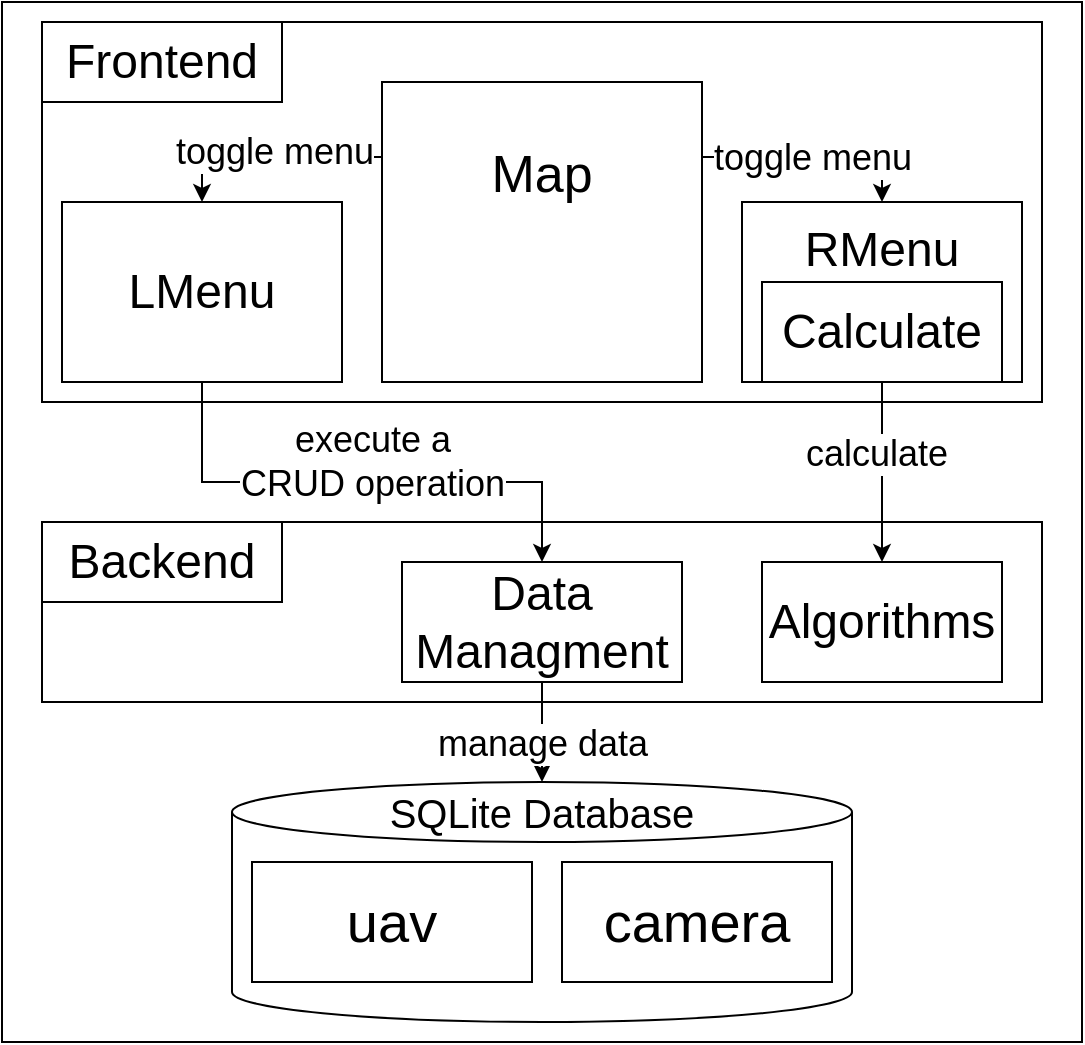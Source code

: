 <mxfile version="24.1.0" type="device">
  <diagram name="Page-1" id="w8QQlZ-JK28JOUeCJ5Nt">
    <mxGraphModel dx="1730" dy="1615" grid="1" gridSize="10" guides="1" tooltips="1" connect="1" arrows="1" fold="1" page="1" pageScale="1" pageWidth="850" pageHeight="1100" math="0" shadow="0">
      <root>
        <mxCell id="0" />
        <mxCell id="1" parent="0" />
        <mxCell id="nRkZcLxH92Uqomh6cx5B-30" value="" style="rounded=0;whiteSpace=wrap;html=1;" parent="1" vertex="1">
          <mxGeometry x="-10" y="-10" width="540" height="520" as="geometry" />
        </mxCell>
        <mxCell id="nRkZcLxH92Uqomh6cx5B-15" value="" style="rounded=0;whiteSpace=wrap;html=1;fillColor=none;" parent="1" vertex="1">
          <mxGeometry x="10" width="500" height="190" as="geometry" />
        </mxCell>
        <mxCell id="vZogYbZQuC4aXCzoms1a-2" value="&lt;div style=&quot;font-size: 24px;&quot;&gt;&lt;font style=&quot;font-size: 24px;&quot;&gt;Frontend&lt;/font&gt;&lt;/div&gt;" style="rounded=0;whiteSpace=wrap;html=1;" parent="1" vertex="1">
          <mxGeometry x="10" width="120" height="40" as="geometry" />
        </mxCell>
        <mxCell id="vZogYbZQuC4aXCzoms1a-17" style="edgeStyle=orthogonalEdgeStyle;rounded=0;orthogonalLoop=1;jettySize=auto;html=1;exitX=0;exitY=0.25;exitDx=0;exitDy=0;entryX=0.5;entryY=0;entryDx=0;entryDy=0;" parent="1" source="nRkZcLxH92Uqomh6cx5B-1" target="nRkZcLxH92Uqomh6cx5B-4" edge="1">
          <mxGeometry relative="1" as="geometry">
            <mxPoint x="125" y="115" as="sourcePoint" />
            <mxPoint x="100" y="90.0" as="targetPoint" />
          </mxGeometry>
        </mxCell>
        <mxCell id="vZogYbZQuC4aXCzoms1a-19" value="&lt;font style=&quot;font-size: 18px;&quot;&gt;toggle menu&lt;/font&gt;" style="edgeLabel;html=1;align=center;verticalAlign=middle;resizable=0;points=[];" parent="vZogYbZQuC4aXCzoms1a-17" connectable="0" vertex="1">
          <mxGeometry x="-0.029" y="-3" relative="1" as="geometry">
            <mxPoint as="offset" />
          </mxGeometry>
        </mxCell>
        <mxCell id="vZogYbZQuC4aXCzoms1a-41" value="" style="shape=cylinder3;whiteSpace=wrap;html=1;boundedLbl=1;backgroundOutline=1;size=15;" parent="1" vertex="1">
          <mxGeometry x="105" y="380" width="310" height="120" as="geometry" />
        </mxCell>
        <mxCell id="vZogYbZQuC4aXCzoms1a-46" value="&lt;font style=&quot;font-size: 20px;&quot;&gt;SQLite Database&lt;/font&gt;" style="text;html=1;strokeColor=none;fillColor=none;align=center;verticalAlign=middle;whiteSpace=wrap;rounded=0;" parent="1" vertex="1">
          <mxGeometry x="180" y="380" width="160" height="30" as="geometry" />
        </mxCell>
        <mxCell id="nRkZcLxH92Uqomh6cx5B-1" value="&lt;font style=&quot;font-size: 26px;&quot;&gt;Map&lt;/font&gt;&lt;br&gt;&lt;br&gt;&lt;br&gt;&lt;br&gt;&lt;br&gt;" style="rounded=0;whiteSpace=wrap;html=1;" parent="1" vertex="1">
          <mxGeometry x="180" y="30" width="160" height="150" as="geometry" />
        </mxCell>
        <mxCell id="nRkZcLxH92Uqomh6cx5B-13" style="edgeStyle=orthogonalEdgeStyle;rounded=0;orthogonalLoop=1;jettySize=auto;html=1;entryX=0.5;entryY=0;entryDx=0;entryDy=0;exitX=0.5;exitY=1;exitDx=0;exitDy=0;" parent="1" source="nRkZcLxH92Uqomh6cx5B-4" target="nRkZcLxH92Uqomh6cx5B-9" edge="1">
          <mxGeometry relative="1" as="geometry">
            <mxPoint x="280" y="220" as="targetPoint" />
            <Array as="points">
              <mxPoint x="90" y="230" />
              <mxPoint x="260" y="230" />
            </Array>
            <mxPoint x="80" y="190" as="sourcePoint" />
          </mxGeometry>
        </mxCell>
        <mxCell id="nRkZcLxH92Uqomh6cx5B-14" value="&lt;font style=&quot;font-size: 18px;&quot;&gt;execute a &lt;br&gt;CRUD operation&lt;/font&gt;" style="edgeLabel;html=1;align=center;verticalAlign=middle;resizable=0;points=[];" parent="nRkZcLxH92Uqomh6cx5B-13" vertex="1" connectable="0">
          <mxGeometry x="0.132" y="-1" relative="1" as="geometry">
            <mxPoint x="-12" y="-11" as="offset" />
          </mxGeometry>
        </mxCell>
        <mxCell id="nRkZcLxH92Uqomh6cx5B-4" value="&lt;font style=&quot;font-size: 24px;&quot;&gt;LMenu&lt;/font&gt;" style="rounded=0;whiteSpace=wrap;html=1;" parent="1" vertex="1">
          <mxGeometry x="20" y="90" width="140" height="90" as="geometry" />
        </mxCell>
        <mxCell id="nRkZcLxH92Uqomh6cx5B-5" value="&lt;font style=&quot;font-size: 24px;&quot;&gt;RMenu&lt;/font&gt;&lt;br&gt;&lt;br&gt;&lt;br&gt;&lt;div&gt;&lt;br/&gt;&lt;/div&gt;" style="rounded=0;whiteSpace=wrap;html=1;" parent="1" vertex="1">
          <mxGeometry x="360" y="90" width="140" height="90" as="geometry" />
        </mxCell>
        <mxCell id="nRkZcLxH92Uqomh6cx5B-6" style="edgeStyle=orthogonalEdgeStyle;rounded=0;orthogonalLoop=1;jettySize=auto;html=1;exitX=1;exitY=0.25;exitDx=0;exitDy=0;entryX=0.5;entryY=0;entryDx=0;entryDy=0;" parent="1" source="nRkZcLxH92Uqomh6cx5B-1" target="nRkZcLxH92Uqomh6cx5B-5" edge="1">
          <mxGeometry relative="1" as="geometry">
            <mxPoint x="475" y="189.66" as="sourcePoint" />
            <mxPoint x="480" y="120" as="targetPoint" />
          </mxGeometry>
        </mxCell>
        <mxCell id="nRkZcLxH92Uqomh6cx5B-7" value="&lt;font style=&quot;font-size: 18px;&quot;&gt;toggle menu&lt;/font&gt;" style="edgeLabel;html=1;align=center;verticalAlign=middle;resizable=0;points=[];" parent="nRkZcLxH92Uqomh6cx5B-6" connectable="0" vertex="1">
          <mxGeometry x="-0.029" y="-3" relative="1" as="geometry">
            <mxPoint y="-3" as="offset" />
          </mxGeometry>
        </mxCell>
        <mxCell id="nRkZcLxH92Uqomh6cx5B-8" value="&lt;div style=&quot;font-size: 24px;&quot;&gt;&lt;font style=&quot;font-size: 24px;&quot;&gt;Backend&lt;/font&gt;&lt;/div&gt;" style="rounded=0;whiteSpace=wrap;html=1;" parent="1" vertex="1">
          <mxGeometry x="10" y="250" width="120" height="40" as="geometry" />
        </mxCell>
        <mxCell id="nRkZcLxH92Uqomh6cx5B-9" value="&lt;font style=&quot;font-size: 24px;&quot;&gt;Data &lt;span style=&quot;color: rgb(0, 0, 0);&quot;&gt;Managment&lt;/span&gt;&lt;/font&gt;" style="rounded=0;whiteSpace=wrap;html=1;" parent="1" vertex="1">
          <mxGeometry x="190" y="270" width="140" height="60" as="geometry" />
        </mxCell>
        <mxCell id="nRkZcLxH92Uqomh6cx5B-10" value="&lt;font style=&quot;font-size: 24px;&quot;&gt;Algorithms&lt;/font&gt;" style="rounded=0;whiteSpace=wrap;html=1;" parent="1" vertex="1">
          <mxGeometry x="370" y="270" width="120" height="60" as="geometry" />
        </mxCell>
        <mxCell id="nRkZcLxH92Uqomh6cx5B-11" style="edgeStyle=orthogonalEdgeStyle;rounded=0;orthogonalLoop=1;jettySize=auto;html=1;exitX=0.5;exitY=1;exitDx=0;exitDy=0;entryX=0.5;entryY=0;entryDx=0;entryDy=0;" parent="1" source="nRkZcLxH92Uqomh6cx5B-5" target="nRkZcLxH92Uqomh6cx5B-10" edge="1">
          <mxGeometry relative="1" as="geometry">
            <mxPoint x="190" y="70" as="sourcePoint" />
            <mxPoint x="90" y="100" as="targetPoint" />
          </mxGeometry>
        </mxCell>
        <mxCell id="nRkZcLxH92Uqomh6cx5B-12" value="&lt;font style=&quot;font-size: 18px;&quot;&gt;calculate&lt;/font&gt;" style="edgeLabel;html=1;align=center;verticalAlign=middle;resizable=0;points=[];" parent="nRkZcLxH92Uqomh6cx5B-11" connectable="0" vertex="1">
          <mxGeometry x="-0.029" y="-3" relative="1" as="geometry">
            <mxPoint y="-8" as="offset" />
          </mxGeometry>
        </mxCell>
        <mxCell id="nRkZcLxH92Uqomh6cx5B-16" value="" style="rounded=0;whiteSpace=wrap;html=1;fillColor=none;" parent="1" vertex="1">
          <mxGeometry x="10" y="250" width="500" height="90" as="geometry" />
        </mxCell>
        <mxCell id="nRkZcLxH92Uqomh6cx5B-18" value="&lt;font style=&quot;font-size: 28px;&quot;&gt;uav&lt;/font&gt;" style="rounded=0;whiteSpace=wrap;html=1;" parent="1" vertex="1">
          <mxGeometry x="115" y="420.0" width="140" height="60" as="geometry" />
        </mxCell>
        <mxCell id="nRkZcLxH92Uqomh6cx5B-19" value="&lt;font style=&quot;font-size: 28px;&quot;&gt;camera&lt;/font&gt;" style="rounded=0;whiteSpace=wrap;html=1;" parent="1" vertex="1">
          <mxGeometry x="270" y="420.0" width="135" height="60" as="geometry" />
        </mxCell>
        <mxCell id="nRkZcLxH92Uqomh6cx5B-2" value="&lt;font style=&quot;font-size: 24px;&quot;&gt;Calculate&lt;/font&gt;" style="rounded=0;whiteSpace=wrap;html=1;" parent="1" vertex="1">
          <mxGeometry x="370" y="130" width="120" height="50" as="geometry" />
        </mxCell>
        <mxCell id="qMrlluLUWSRXeHiUPn3N-3" style="edgeStyle=orthogonalEdgeStyle;rounded=0;orthogonalLoop=1;jettySize=auto;html=1;exitX=0.5;exitY=1;exitDx=0;exitDy=0;entryX=0.5;entryY=0;entryDx=0;entryDy=0;" parent="1" source="nRkZcLxH92Uqomh6cx5B-9" target="vZogYbZQuC4aXCzoms1a-46" edge="1">
          <mxGeometry relative="1" as="geometry">
            <mxPoint x="450" y="435" as="sourcePoint" />
            <mxPoint x="450" y="505" as="targetPoint" />
          </mxGeometry>
        </mxCell>
        <mxCell id="qMrlluLUWSRXeHiUPn3N-4" value="&lt;font style=&quot;font-size: 18px;&quot;&gt;manage data&lt;/font&gt;" style="edgeLabel;html=1;align=center;verticalAlign=middle;resizable=0;points=[];" parent="qMrlluLUWSRXeHiUPn3N-3" connectable="0" vertex="1">
          <mxGeometry x="-0.029" y="-3" relative="1" as="geometry">
            <mxPoint x="3" y="6" as="offset" />
          </mxGeometry>
        </mxCell>
      </root>
    </mxGraphModel>
  </diagram>
</mxfile>
